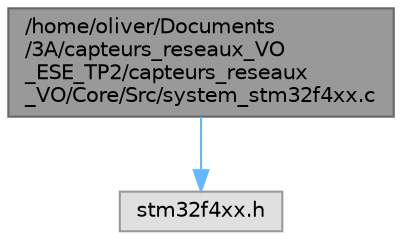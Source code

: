 digraph "/home/oliver/Documents/3A/capteurs_reseaux_VO_ESE_TP2/capteurs_reseaux_VO/Core/Src/system_stm32f4xx.c"
{
 // LATEX_PDF_SIZE
  bgcolor="transparent";
  edge [fontname=Helvetica,fontsize=10,labelfontname=Helvetica,labelfontsize=10];
  node [fontname=Helvetica,fontsize=10,shape=box,height=0.2,width=0.4];
  Node1 [id="Node000001",label="/home/oliver/Documents\l/3A/capteurs_reseaux_VO\l_ESE_TP2/capteurs_reseaux\l_VO/Core/Src/system_stm32f4xx.c",height=0.2,width=0.4,color="gray40", fillcolor="grey60", style="filled", fontcolor="black",tooltip="CMSIS Cortex-M4 Device Peripheral Access Layer System Source File."];
  Node1 -> Node2 [id="edge1_Node000001_Node000002",color="steelblue1",style="solid",tooltip=" "];
  Node2 [id="Node000002",label="stm32f4xx.h",height=0.2,width=0.4,color="grey60", fillcolor="#E0E0E0", style="filled",tooltip=" "];
}
